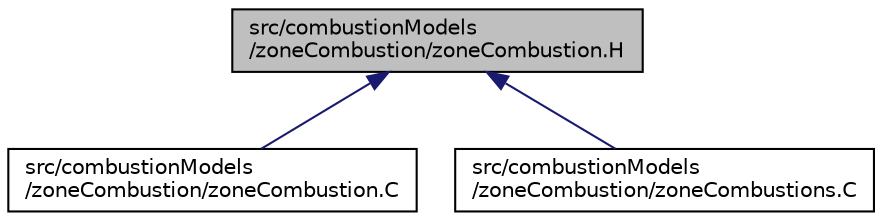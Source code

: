 digraph "src/combustionModels/zoneCombustion/zoneCombustion.H"
{
  bgcolor="transparent";
  edge [fontname="Helvetica",fontsize="10",labelfontname="Helvetica",labelfontsize="10"];
  node [fontname="Helvetica",fontsize="10",shape=record];
  Node1 [label="src/combustionModels\l/zoneCombustion/zoneCombustion.H",height=0.2,width=0.4,color="black", fillcolor="grey75", style="filled" fontcolor="black"];
  Node1 -> Node2 [dir="back",color="midnightblue",fontsize="10",style="solid",fontname="Helvetica"];
  Node2 [label="src/combustionModels\l/zoneCombustion/zoneCombustion.C",height=0.2,width=0.4,color="black",URL="$zoneCombustion_8C.html"];
  Node1 -> Node3 [dir="back",color="midnightblue",fontsize="10",style="solid",fontname="Helvetica"];
  Node3 [label="src/combustionModels\l/zoneCombustion/zoneCombustions.C",height=0.2,width=0.4,color="black",URL="$zoneCombustions_8C.html"];
}
